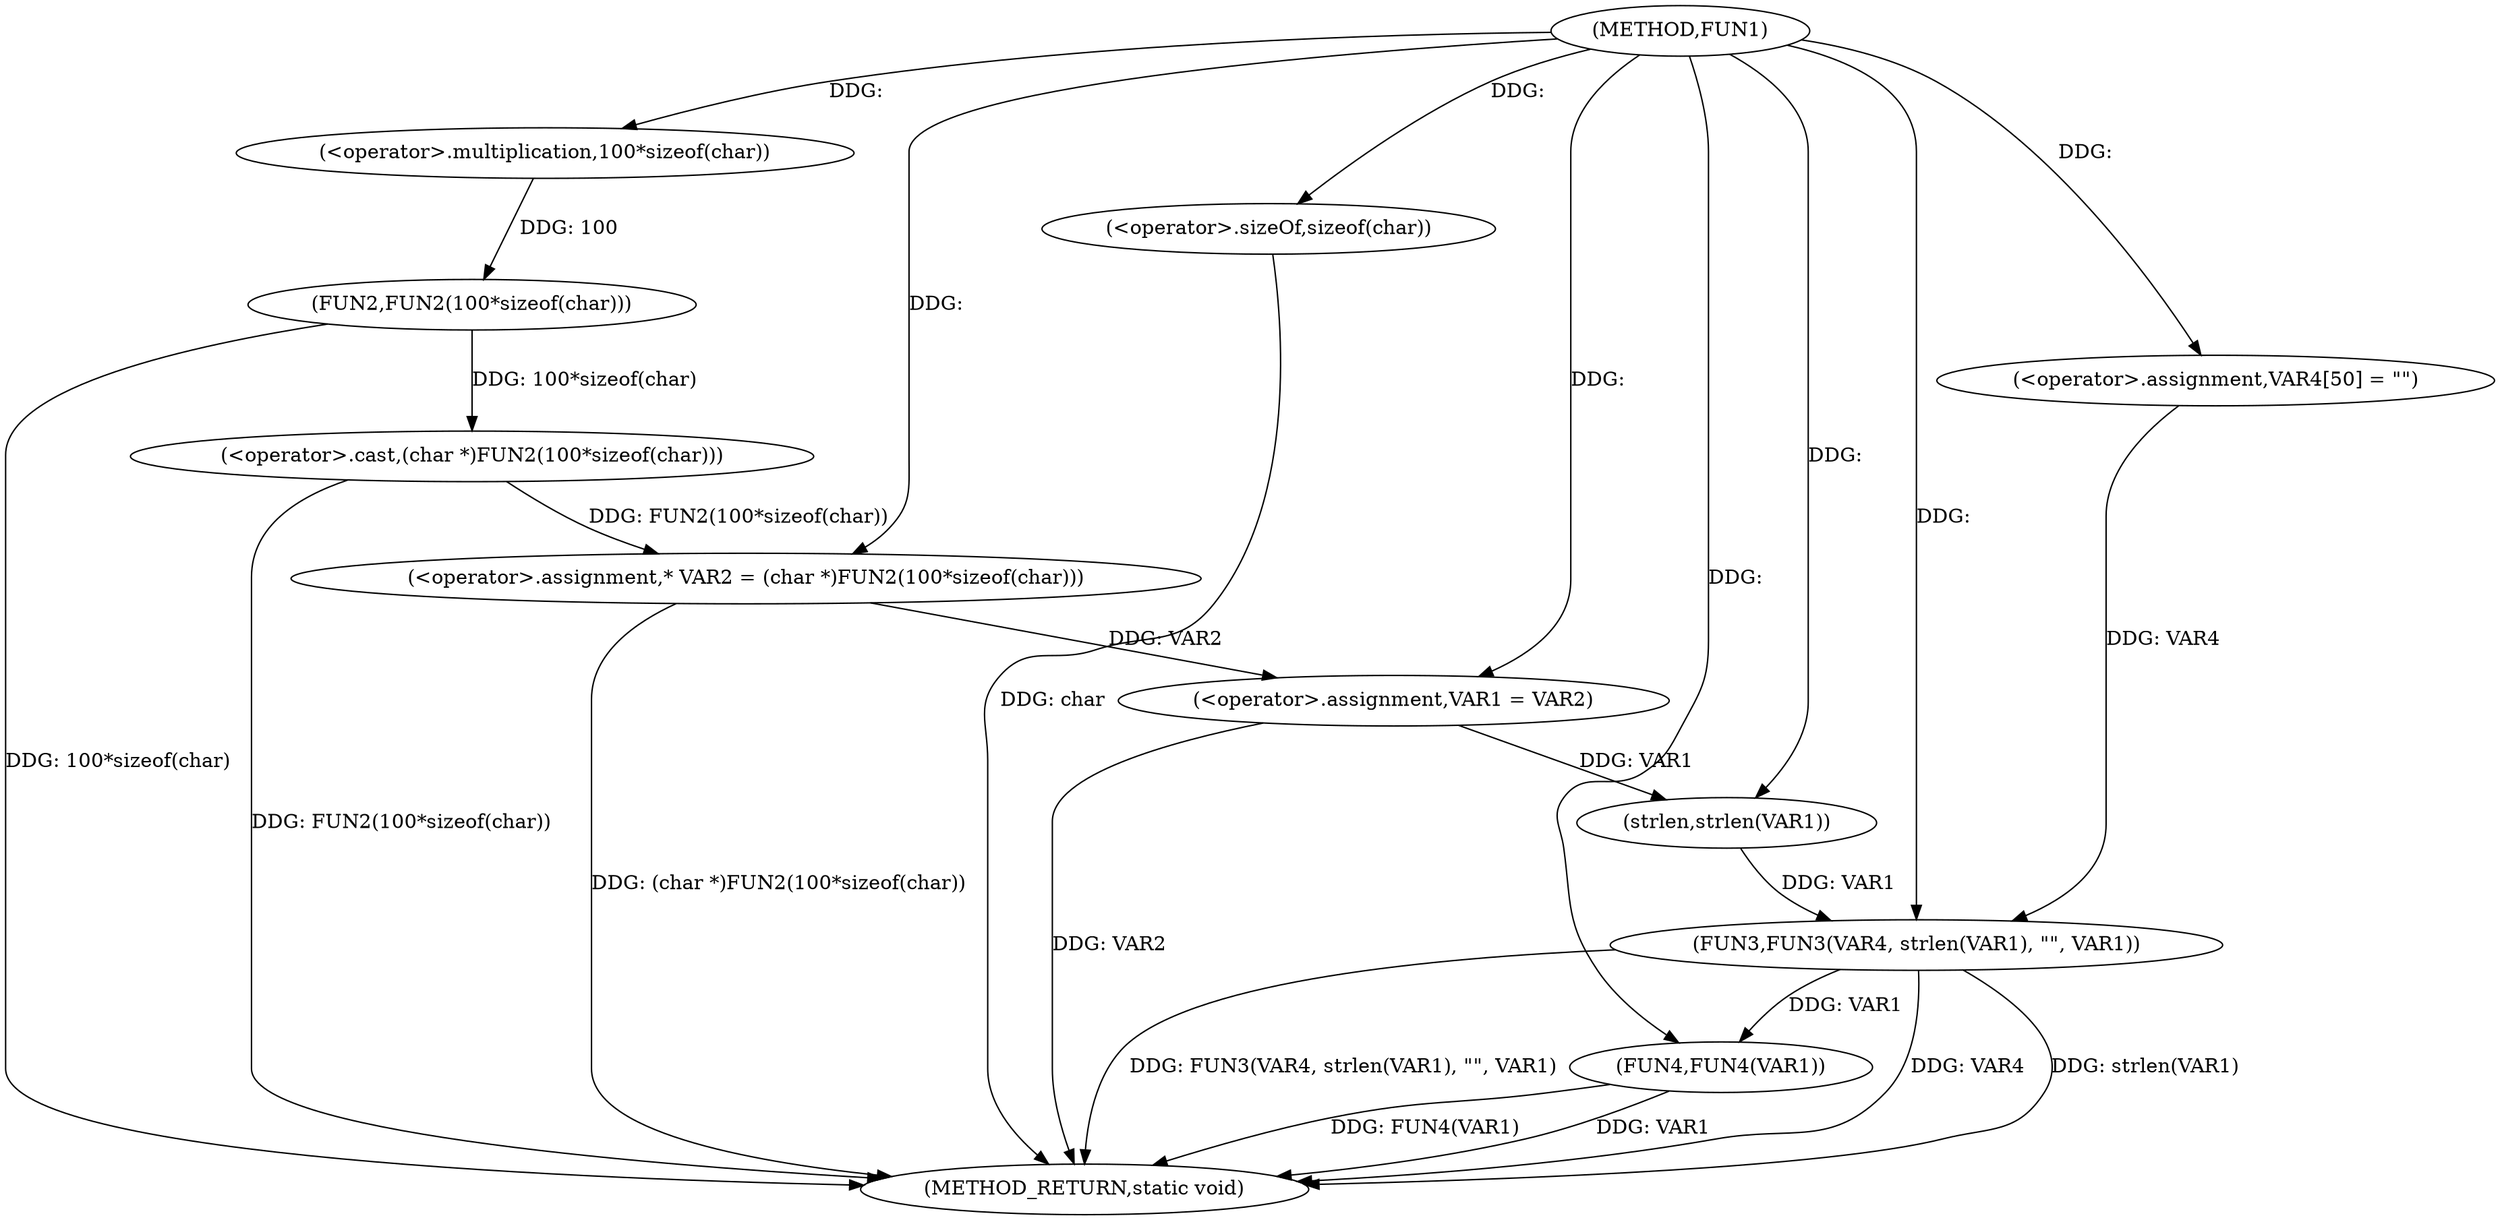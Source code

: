 digraph FUN1 {  
"1000100" [label = "(METHOD,FUN1)" ]
"1000131" [label = "(METHOD_RETURN,static void)" ]
"1000104" [label = "(<operator>.assignment,* VAR2 = (char *)FUN2(100*sizeof(char)))" ]
"1000106" [label = "(<operator>.cast,(char *)FUN2(100*sizeof(char)))" ]
"1000108" [label = "(FUN2,FUN2(100*sizeof(char)))" ]
"1000109" [label = "(<operator>.multiplication,100*sizeof(char))" ]
"1000111" [label = "(<operator>.sizeOf,sizeof(char))" ]
"1000113" [label = "(<operator>.assignment,VAR1 = VAR2)" ]
"1000120" [label = "(<operator>.assignment,VAR4[50] = \"\")" ]
"1000123" [label = "(FUN3,FUN3(VAR4, strlen(VAR1), \"\", VAR1))" ]
"1000125" [label = "(strlen,strlen(VAR1))" ]
"1000129" [label = "(FUN4,FUN4(VAR1))" ]
  "1000129" -> "1000131"  [ label = "DDG: VAR1"] 
  "1000123" -> "1000131"  [ label = "DDG: strlen(VAR1)"] 
  "1000106" -> "1000131"  [ label = "DDG: FUN2(100*sizeof(char))"] 
  "1000123" -> "1000131"  [ label = "DDG: FUN3(VAR4, strlen(VAR1), \"\", VAR1)"] 
  "1000129" -> "1000131"  [ label = "DDG: FUN4(VAR1)"] 
  "1000113" -> "1000131"  [ label = "DDG: VAR2"] 
  "1000111" -> "1000131"  [ label = "DDG: char"] 
  "1000123" -> "1000131"  [ label = "DDG: VAR4"] 
  "1000104" -> "1000131"  [ label = "DDG: (char *)FUN2(100*sizeof(char))"] 
  "1000108" -> "1000131"  [ label = "DDG: 100*sizeof(char)"] 
  "1000106" -> "1000104"  [ label = "DDG: FUN2(100*sizeof(char))"] 
  "1000100" -> "1000104"  [ label = "DDG: "] 
  "1000108" -> "1000106"  [ label = "DDG: 100*sizeof(char)"] 
  "1000109" -> "1000108"  [ label = "DDG: 100"] 
  "1000100" -> "1000109"  [ label = "DDG: "] 
  "1000100" -> "1000111"  [ label = "DDG: "] 
  "1000104" -> "1000113"  [ label = "DDG: VAR2"] 
  "1000100" -> "1000113"  [ label = "DDG: "] 
  "1000100" -> "1000120"  [ label = "DDG: "] 
  "1000120" -> "1000123"  [ label = "DDG: VAR4"] 
  "1000100" -> "1000123"  [ label = "DDG: "] 
  "1000125" -> "1000123"  [ label = "DDG: VAR1"] 
  "1000113" -> "1000125"  [ label = "DDG: VAR1"] 
  "1000100" -> "1000125"  [ label = "DDG: "] 
  "1000123" -> "1000129"  [ label = "DDG: VAR1"] 
  "1000100" -> "1000129"  [ label = "DDG: "] 
}
